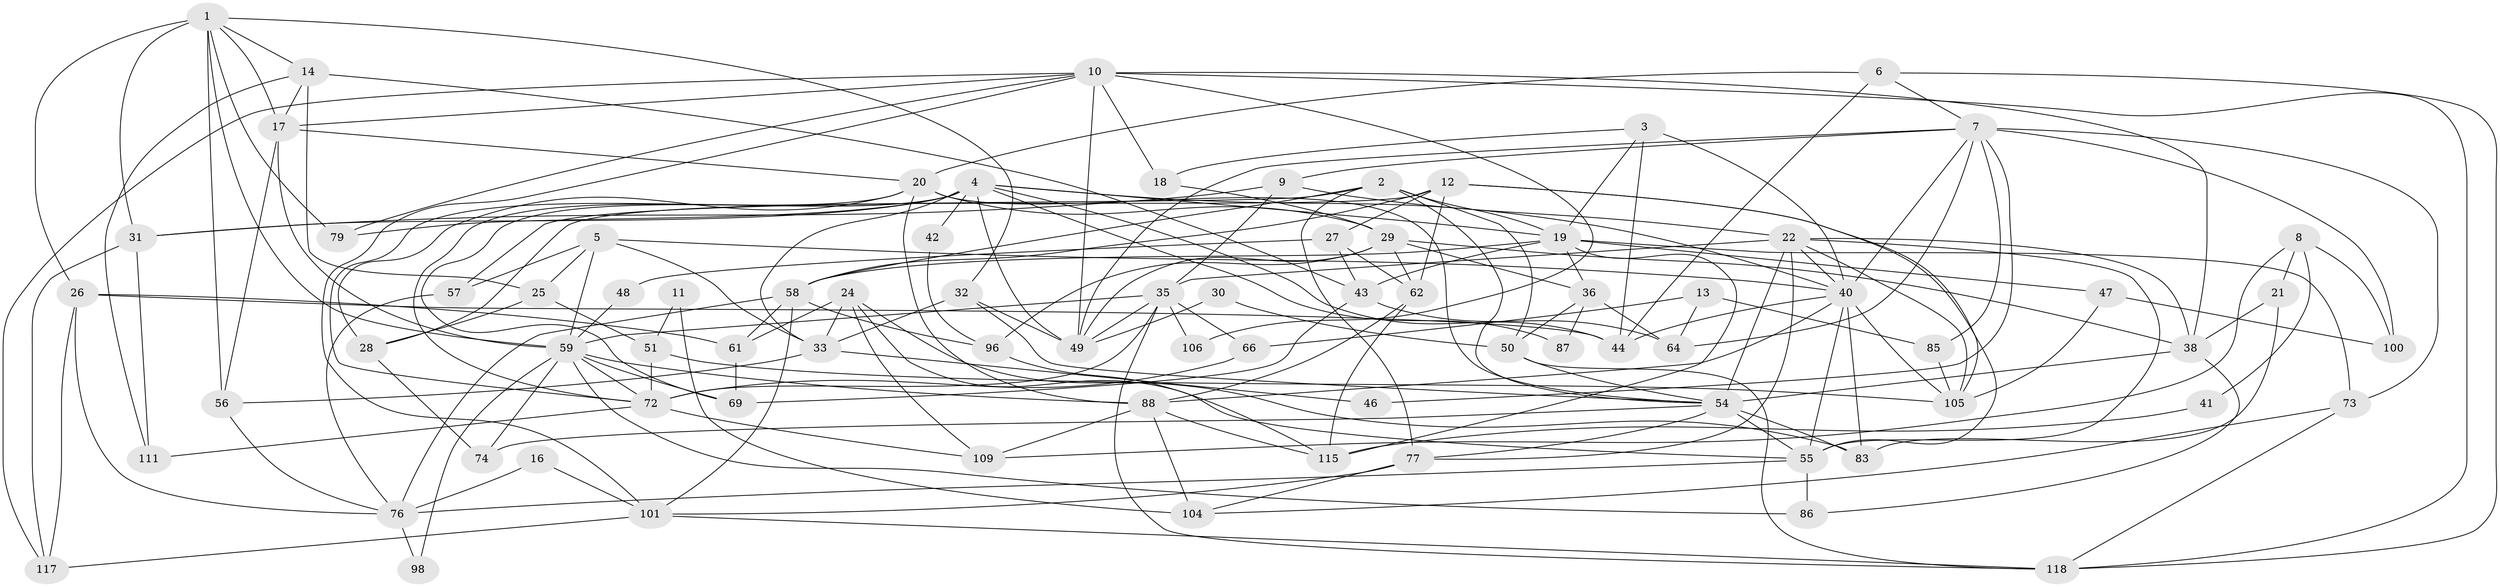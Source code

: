 // Generated by graph-tools (version 1.1) at 2025/52/02/27/25 19:52:09]
// undirected, 79 vertices, 195 edges
graph export_dot {
graph [start="1"]
  node [color=gray90,style=filled];
  1 [super="+60"];
  2 [super="+94"];
  3;
  4 [super="+78"];
  5 [super="+15"];
  6 [super="+37"];
  7 [super="+102"];
  8;
  9;
  10 [super="+52"];
  11;
  12 [super="+84"];
  13 [super="+108"];
  14 [super="+23"];
  16;
  17 [super="+45"];
  18;
  19 [super="+34"];
  20 [super="+95"];
  21;
  22 [super="+112"];
  24 [super="+53"];
  25;
  26 [super="+90"];
  27 [super="+63"];
  28 [super="+39"];
  29 [super="+81"];
  30;
  31 [super="+89"];
  32;
  33 [super="+99"];
  35 [super="+119"];
  36 [super="+92"];
  38 [super="+67"];
  40 [super="+71"];
  41;
  42;
  43 [super="+68"];
  44;
  46;
  47 [super="+110"];
  48;
  49 [super="+113"];
  50;
  51;
  54 [super="+75"];
  55 [super="+65"];
  56;
  57;
  58 [super="+103"];
  59 [super="+80"];
  61;
  62 [super="+91"];
  64;
  66;
  69 [super="+70"];
  72 [super="+107"];
  73;
  74;
  76 [super="+93"];
  77 [super="+82"];
  79;
  83;
  85;
  86;
  87;
  88 [super="+97"];
  96;
  98;
  100;
  101 [super="+114"];
  104;
  105 [super="+116"];
  106;
  109;
  111;
  115;
  117;
  118;
  1 -- 56;
  1 -- 79;
  1 -- 31;
  1 -- 14;
  1 -- 32;
  1 -- 59;
  1 -- 17;
  1 -- 26;
  2 -- 57;
  2 -- 58;
  2 -- 54;
  2 -- 77;
  2 -- 19;
  2 -- 50;
  3 -- 40;
  3 -- 44;
  3 -- 18;
  3 -- 19;
  4 -- 79;
  4 -- 19;
  4 -- 42;
  4 -- 49;
  4 -- 69;
  4 -- 87;
  4 -- 40;
  4 -- 72;
  4 -- 44;
  4 -- 31;
  4 -- 33;
  5 -- 57;
  5 -- 40;
  5 -- 25;
  5 -- 59 [weight=2];
  5 -- 33;
  6 -- 20;
  6 -- 118;
  6 -- 44;
  6 -- 7;
  7 -- 9;
  7 -- 64;
  7 -- 73;
  7 -- 100;
  7 -- 85;
  7 -- 40;
  7 -- 46;
  7 -- 49;
  8 -- 21;
  8 -- 109;
  8 -- 41;
  8 -- 100;
  9 -- 35;
  9 -- 31;
  9 -- 22;
  10 -- 49;
  10 -- 38 [weight=2];
  10 -- 79;
  10 -- 106;
  10 -- 117;
  10 -- 18;
  10 -- 118;
  10 -- 17;
  10 -- 101;
  11 -- 104;
  11 -- 51;
  12 -- 105;
  12 -- 27;
  12 -- 58;
  12 -- 28;
  12 -- 62;
  12 -- 55;
  13 -- 64;
  13 -- 66;
  13 -- 85;
  14 -- 43;
  14 -- 25;
  14 -- 111;
  14 -- 17;
  16 -- 76;
  16 -- 101;
  17 -- 56;
  17 -- 59;
  17 -- 20;
  18 -- 29;
  19 -- 36;
  19 -- 115;
  19 -- 73;
  19 -- 58;
  19 -- 47;
  19 -- 43;
  20 -- 72;
  20 -- 28;
  20 -- 54;
  20 -- 29;
  20 -- 88;
  21 -- 83;
  21 -- 38;
  22 -- 54;
  22 -- 105;
  22 -- 40;
  22 -- 55;
  22 -- 38;
  22 -- 77;
  22 -- 35;
  24 -- 33;
  24 -- 61;
  24 -- 83;
  24 -- 109;
  24 -- 55;
  25 -- 51;
  25 -- 28;
  26 -- 44;
  26 -- 117;
  26 -- 76;
  26 -- 61;
  27 -- 43;
  27 -- 48;
  27 -- 62;
  28 -- 74;
  29 -- 38;
  29 -- 96;
  29 -- 36;
  29 -- 49;
  29 -- 62;
  30 -- 49;
  30 -- 50;
  31 -- 111;
  31 -- 117;
  32 -- 33;
  32 -- 54;
  32 -- 49;
  33 -- 46;
  33 -- 56;
  35 -- 118;
  35 -- 59;
  35 -- 49;
  35 -- 66;
  35 -- 72;
  35 -- 106;
  36 -- 50;
  36 -- 64;
  36 -- 87;
  38 -- 86;
  38 -- 54;
  40 -- 88;
  40 -- 44;
  40 -- 105;
  40 -- 83;
  40 -- 55;
  41 -- 115;
  42 -- 96;
  43 -- 64;
  43 -- 69;
  47 -- 105;
  47 -- 100;
  48 -- 59;
  50 -- 118;
  50 -- 54;
  51 -- 105;
  51 -- 72;
  54 -- 83;
  54 -- 55;
  54 -- 74;
  54 -- 77;
  55 -- 86;
  55 -- 76;
  56 -- 76;
  57 -- 76;
  58 -- 96;
  58 -- 61;
  58 -- 101;
  58 -- 76;
  59 -- 86;
  59 -- 98;
  59 -- 69;
  59 -- 72;
  59 -- 88;
  59 -- 74;
  61 -- 69;
  62 -- 115;
  62 -- 88;
  66 -- 72;
  72 -- 109;
  72 -- 111;
  73 -- 104;
  73 -- 118;
  76 -- 98;
  77 -- 104;
  77 -- 101;
  85 -- 105;
  88 -- 104;
  88 -- 115;
  88 -- 109;
  96 -- 115;
  101 -- 117;
  101 -- 118;
}
